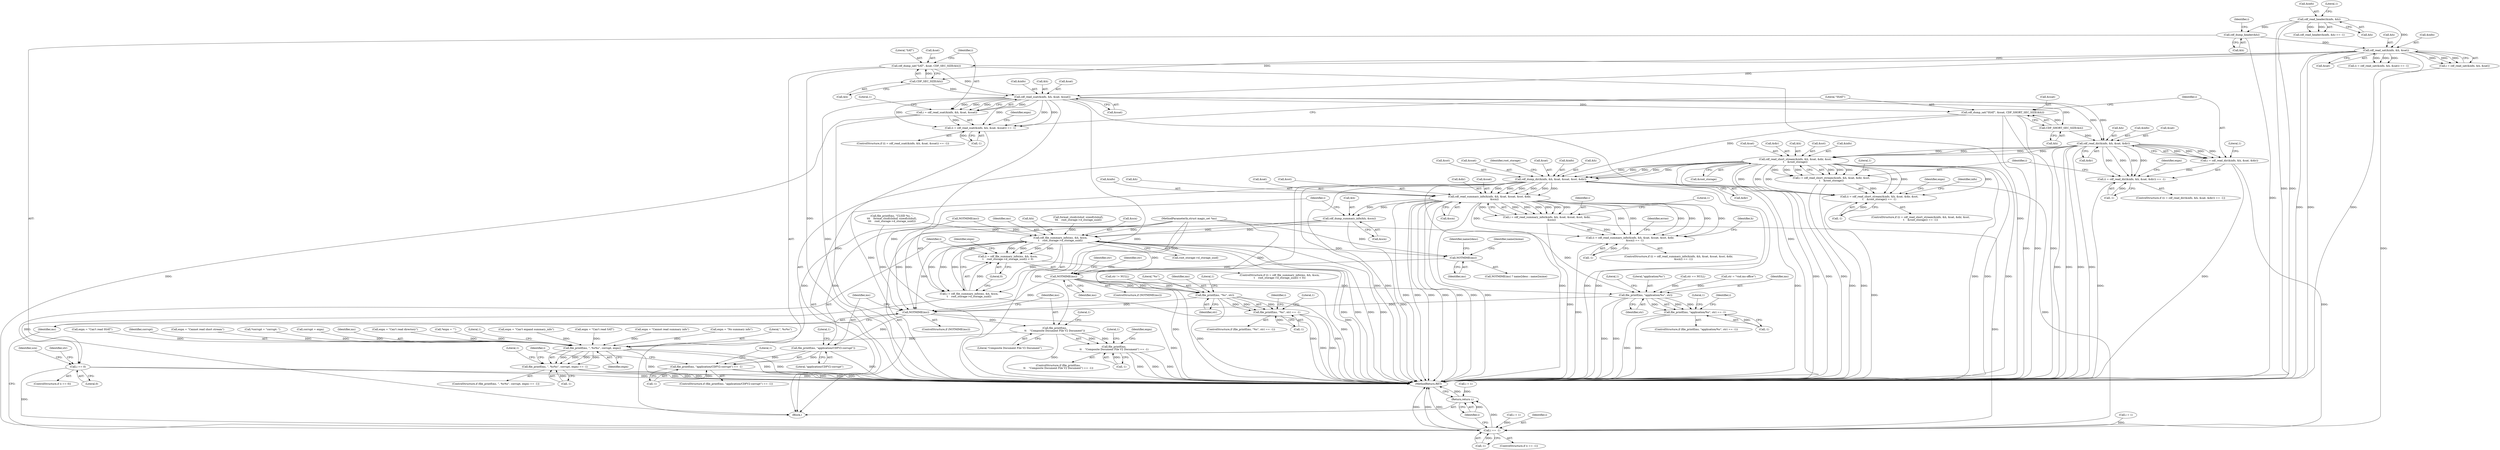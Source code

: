 digraph "0_file_6d209c1c489457397a5763bca4b28e43aac90391_2@API" {
"1000188" [label="(Call,cdf_read_ssat(&info, &h, &sat, &ssat))"];
"1000163" [label="(Call,cdf_read_sat(&info, &h, &sat))"];
"1000147" [label="(Call,cdf_read_header(&info, &h))"];
"1000156" [label="(Call,cdf_dump_header(&h))"];
"1000181" [label="(Call,CDF_SEC_SIZE(&h))"];
"1000177" [label="(Call,cdf_dump_sat(\"SAT\", &sat, CDF_SEC_SIZE(&h)))"];
"1000185" [label="(Call,(i = cdf_read_ssat(&info, &h, &sat, &ssat)) == -1)"];
"1000186" [label="(Call,i = cdf_read_ssat(&info, &h, &sat, &ssat))"];
"1000495" [label="(Call,i == -1)"];
"1000544" [label="(Return,return i;)"];
"1000204" [label="(Call,cdf_dump_sat(\"SSAT\", &ssat, CDF_SHORT_SEC_SIZE(&h)))"];
"1000256" [label="(Call,cdf_dump_dir(&info, &h, &sat, &ssat, &sst, &dir))"];
"1000298" [label="(Call,cdf_read_summary_info(&info, &h, &sat, &ssat, &sst, &dir,\n            &scn))"];
"1000295" [label="(Call,(i = cdf_read_summary_info(&info, &h, &sat, &ssat, &sst, &dir,\n            &scn)) == -1)"];
"1000296" [label="(Call,i = cdf_read_summary_info(&info, &h, &sat, &ssat, &sst, &dir,\n            &scn))"];
"1000333" [label="(Call,cdf_dump_summary_info(&h, &scn))"];
"1000342" [label="(Call,cdf_file_summary_info(ms, &h, &scn,\n\t    root_storage->d_storage_uuid))"];
"1000339" [label="(Call,(i = cdf_file_summary_info(ms, &h, &scn,\n\t    root_storage->d_storage_uuid)) < 0)"];
"1000340" [label="(Call,i = cdf_file_summary_info(ms, &h, &scn,\n\t    root_storage->d_storage_uuid))"];
"1000356" [label="(Call,i == 0)"];
"1000419" [label="(Call,NOTMIME(ms))"];
"1000424" [label="(Call,NOTMIME(ms))"];
"1000434" [label="(Call,file_printf(ms, \"%s\", str))"];
"1000433" [label="(Call,file_printf(ms, \"%s\", str) == -1)"];
"1000501" [label="(Call,NOTMIME(ms))"];
"1000506" [label="(Call,file_printf(ms,\n\t\t    \"Composite Document File V2 Document\"))"];
"1000505" [label="(Call,file_printf(ms,\n\t\t    \"Composite Document File V2 Document\") == -1)"];
"1000519" [label="(Call,file_printf(ms, \", %s%s\", corrupt, expn))"];
"1000518" [label="(Call,file_printf(ms, \", %s%s\", corrupt, expn) == -1)"];
"1000533" [label="(Call,file_printf(ms, \"application/CDFV2-corrupt\"))"];
"1000532" [label="(Call,file_printf(ms, \"application/CDFV2-corrupt\") == -1)"];
"1000457" [label="(Call,file_printf(ms, \"application/%s\", str))"];
"1000456" [label="(Call,file_printf(ms, \"application/%s\", str) == -1)"];
"1000208" [label="(Call,CDF_SHORT_SEC_SIZE(&h))"];
"1000215" [label="(Call,cdf_read_dir(&info, &h, &sat, &dir))"];
"1000212" [label="(Call,(i = cdf_read_dir(&info, &h, &sat, &dir)) == -1)"];
"1000213" [label="(Call,i = cdf_read_dir(&info, &h, &sat, &dir))"];
"1000236" [label="(Call,cdf_read_short_stream(&info, &h, &sat, &dir, &sst,\n\t    &root_storage))"];
"1000233" [label="(Call,(i = cdf_read_short_stream(&info, &h, &sat, &dir, &sst,\n\t    &root_storage)) == -1)"];
"1000234" [label="(Call,i = cdf_read_short_stream(&info, &h, &sat, &dir, &sst,\n\t    &root_storage))"];
"1000206" [label="(Call,&ssat)"];
"1000516" [label="(Identifier,expn)"];
"1000506" [label="(Call,file_printf(ms,\n\t\t    \"Composite Document File V2 Document\"))"];
"1000357" [label="(Identifier,i)"];
"1000422" [label="(Identifier,name2mime)"];
"1000425" [label="(Identifier,ms)"];
"1000173" [label="(Call,expn = \"Can't read SAT\")"];
"1000177" [label="(Call,cdf_dump_sat(\"SAT\", &sat, CDF_SEC_SIZE(&h)))"];
"1000504" [label="(ControlStructure,if (file_printf(ms,\n\t\t    \"Composite Document File V2 Document\") == -1))"];
"1000329" [label="(Call,expn = \"Cannot read summary info\")"];
"1000444" [label="(Identifier,i)"];
"1000456" [label="(Call,file_printf(ms, \"application/%s\", str) == -1)"];
"1000256" [label="(Call,cdf_dump_dir(&info, &h, &sat, &ssat, &sst, &dir))"];
"1000466" [label="(Call,i = 1)"];
"1000257" [label="(Call,&info)"];
"1000228" [label="(Identifier,expn)"];
"1000279" [label="(Call,file_printf(ms, \"CLSID %s, \",\n\t\t\t    format_clsid(clsbuf, sizeof(clsbuf),\n\t\t\t    root_storage->d_storage_uuid)))"];
"1000534" [label="(Identifier,ms)"];
"1000235" [label="(Identifier,i)"];
"1000313" [label="(Call,-1)"];
"1000220" [label="(Call,&sat)"];
"1000507" [label="(Identifier,ms)"];
"1000467" [label="(Identifier,i)"];
"1000184" [label="(ControlStructure,if ((i = cdf_read_ssat(&info, &h, &sat, &ssat)) == -1))"];
"1000213" [label="(Call,i = cdf_read_dir(&info, &h, &sat, &dir))"];
"1000428" [label="(Call,str != NULL)"];
"1000419" [label="(Call,NOTMIME(ms))"];
"1000305" [label="(Call,&ssat)"];
"1000147" [label="(Call,cdf_read_header(&info, &h))"];
"1000335" [label="(Identifier,h)"];
"1000188" [label="(Call,cdf_read_ssat(&info, &h, &sat, &ssat))"];
"1000421" [label="(Identifier,name2desc)"];
"1000528" [label="(Literal,1)"];
"1000239" [label="(Call,&h)"];
"1000433" [label="(Call,file_printf(ms, \"%s\", str) == -1)"];
"1000324" [label="(Call,expn = \"No summary info\")"];
"1000148" [label="(Call,&info)"];
"1000541" [label="(Call,i = 1)"];
"1000205" [label="(Literal,\"SSAT\")"];
"1000311" [label="(Call,&scn)"];
"1000208" [label="(Call,CDF_SHORT_SEC_SIZE(&h))"];
"1000299" [label="(Call,&info)"];
"1000536" [label="(Call,-1)"];
"1000535" [label="(Literal,\"application/CDFV2-corrupt\")"];
"1000214" [label="(Identifier,i)"];
"1000301" [label="(Call,&h)"];
"1000303" [label="(Call,&sat)"];
"1000340" [label="(Call,i = cdf_file_summary_info(ms, &h, &scn,\n\t    root_storage->d_storage_uuid))"];
"1000164" [label="(Call,&info)"];
"1000218" [label="(Call,&h)"];
"1000193" [label="(Call,&sat)"];
"1000432" [label="(ControlStructure,if (file_printf(ms, \"%s\", str) == -1))"];
"1000297" [label="(Identifier,i)"];
"1000450" [label="(Identifier,str)"];
"1000156" [label="(Call,cdf_dump_header(&h))"];
"1000519" [label="(Call,file_printf(ms, \", %s%s\", corrupt, expn))"];
"1000259" [label="(Call,&h)"];
"1000544" [label="(Return,return i;)"];
"1000204" [label="(Call,cdf_dump_sat(\"SSAT\", &ssat, CDF_SHORT_SEC_SIZE(&h)))"];
"1000236" [label="(Call,cdf_read_short_stream(&info, &h, &sat, &dir, &sst,\n\t    &root_storage))"];
"1000336" [label="(Call,&scn)"];
"1000523" [label="(Identifier,expn)"];
"1000314" [label="(Literal,1)"];
"1000517" [label="(ControlStructure,if (file_printf(ms, \", %s%s\", corrupt, expn) == -1))"];
"1000348" [label="(Call,root_storage->d_storage_uuid)"];
"1000540" [label="(Literal,1)"];
"1000510" [label="(Literal,1)"];
"1000531" [label="(ControlStructure,if (file_printf(ms, \"application/CDFV2-corrupt\") == -1))"];
"1000461" [label="(Call,-1)"];
"1000211" [label="(ControlStructure,if ((i = cdf_read_dir(&info, &h, &sat, &dir)) == -1))"];
"1000418" [label="(Call,NOTMIME(ms) ? name2desc : name2mime)"];
"1000250" [label="(Literal,1)"];
"1000168" [label="(Call,&sat)"];
"1000495" [label="(Call,i == -1)"];
"1000245" [label="(Call,&sst)"];
"1000513" [label="(Literal,1)"];
"1000459" [label="(Literal,\"application/%s\")"];
"1000449" [label="(Call,str == NULL)"];
"1000179" [label="(Call,&sat)"];
"1000296" [label="(Call,i = cdf_read_summary_info(&info, &h, &sat, &ssat, &sst, &dir,\n            &scn))"];
"1000343" [label="(Identifier,ms)"];
"1000265" [label="(Call,&sst)"];
"1000521" [label="(Literal,\", %s%s\")"];
"1000195" [label="(Call,&ssat)"];
"1000496" [label="(Identifier,i)"];
"1000457" [label="(Call,file_printf(ms, \"application/%s\", str))"];
"1000452" [label="(Call,str = \"vnd.ms-office\")"];
"1000497" [label="(Call,-1)"];
"1000545" [label="(Identifier,i)"];
"1000307" [label="(Call,&sst)"];
"1000309" [label="(Call,&dir)"];
"1000182" [label="(Call,&h)"];
"1000258" [label="(Identifier,info)"];
"1000344" [label="(Call,&h)"];
"1000502" [label="(Identifier,ms)"];
"1000508" [label="(Literal,\"Composite Document File V2 Document\")"];
"1000436" [label="(Literal,\"%s\")"];
"1000533" [label="(Call,file_printf(ms, \"application/CDFV2-corrupt\"))"];
"1000532" [label="(Call,file_printf(ms, \"application/CDFV2-corrupt\") == -1)"];
"1000435" [label="(Identifier,ms)"];
"1000442" [label="(Literal,1)"];
"1000546" [label="(MethodReturn,RET)"];
"1000443" [label="(Call,i = 1)"];
"1000222" [label="(Call,&dir)"];
"1000225" [label="(Literal,1)"];
"1000232" [label="(ControlStructure,if ((i = cdf_read_short_stream(&info, &h, &sat, &dir, &sst,\n\t    &root_storage)) == -1))"];
"1000187" [label="(Identifier,i)"];
"1000439" [label="(Literal,1)"];
"1000263" [label="(Call,&ssat)"];
"1000460" [label="(Identifier,str)"];
"1000267" [label="(Call,&dir)"];
"1000524" [label="(Call,-1)"];
"1000270" [label="(Identifier,root_storage)"];
"1000160" [label="(Call,(i = cdf_read_sat(&info, &h, &sat)) == -1)"];
"1000224" [label="(Call,-1)"];
"1000189" [label="(Call,&info)"];
"1000185" [label="(Call,(i = cdf_read_ssat(&info, &h, &sat, &ssat)) == -1)"];
"1000247" [label="(Call,&root_storage)"];
"1000200" [label="(Call,expn = \"Can't read SSAT\")"];
"1000358" [label="(Literal,0)"];
"1000161" [label="(Call,i = cdf_read_sat(&info, &h, &sat))"];
"1000341" [label="(Identifier,i)"];
"1000501" [label="(Call,NOTMIME(ms))"];
"1000166" [label="(Call,&h)"];
"1000261" [label="(Call,&sat)"];
"1000424" [label="(Call,NOTMIME(ms))"];
"1000298" [label="(Call,cdf_read_summary_info(&info, &h, &sat, &ssat, &sst, &dir,\n            &scn))"];
"1000438" [label="(Call,-1)"];
"1000362" [label="(Identifier,str)"];
"1000522" [label="(Identifier,corrupt)"];
"1000494" [label="(ControlStructure,if (i == -1))"];
"1000282" [label="(Call,format_clsid(clsbuf, sizeof(clsbuf),\n\t\t\t    root_storage->d_storage_uuid))"];
"1000191" [label="(Call,&h)"];
"1000252" [label="(Call,expn = \"Cannot read short stream\")"];
"1000458" [label="(Identifier,ms)"];
"1000153" [label="(Literal,1)"];
"1000518" [label="(Call,file_printf(ms, \", %s%s\", corrupt, expn) == -1)"];
"1000186" [label="(Call,i = cdf_read_ssat(&info, &h, &sat, &ssat))"];
"1000542" [label="(Identifier,i)"];
"1000462" [label="(Literal,1)"];
"1000509" [label="(Call,-1)"];
"1000355" [label="(ControlStructure,if (i == 0))"];
"1000465" [label="(Literal,1)"];
"1000353" [label="(Identifier,expn)"];
"1000294" [label="(ControlStructure,if ((i = cdf_read_summary_info(&info, &h, &sat, &ssat, &sst, &dir,\n            &scn)) == -1))"];
"1000146" [label="(Call,cdf_read_header(&info, &h) == -1)"];
"1000163" [label="(Call,cdf_read_sat(&info, &h, &sat))"];
"1000119" [label="(Call,*corrupt = \"corrupt: \")"];
"1000321" [label="(Call,corrupt = expn)"];
"1000429" [label="(Identifier,str)"];
"1000233" [label="(Call,(i = cdf_read_short_stream(&info, &h, &sat, &dir, &sst,\n\t    &root_storage)) == -1)"];
"1000198" [label="(Literal,1)"];
"1000338" [label="(ControlStructure,if ((i = cdf_file_summary_info(ms, &h, &scn,\n\t    root_storage->d_storage_uuid)) < 0))"];
"1000216" [label="(Call,&info)"];
"1000237" [label="(Call,&info)"];
"1000333" [label="(Call,cdf_dump_summary_info(&h, &scn))"];
"1000423" [label="(ControlStructure,if (NOTMIME(ms)))"];
"1000209" [label="(Call,&h)"];
"1000212" [label="(Call,(i = cdf_read_dir(&info, &h, &sat, &dir)) == -1)"];
"1000356" [label="(Call,i == 0)"];
"1000437" [label="(Identifier,str)"];
"1000197" [label="(Call,-1)"];
"1000215" [label="(Call,cdf_read_dir(&info, &h, &sat, &dir))"];
"1000234" [label="(Call,i = cdf_read_short_stream(&info, &h, &sat, &dir, &sst,\n\t    &root_storage))"];
"1000537" [label="(Literal,1)"];
"1000520" [label="(Identifier,ms)"];
"1000342" [label="(Call,cdf_file_summary_info(ms, &h, &scn,\n\t    root_storage->d_storage_uuid))"];
"1000181" [label="(Call,CDF_SEC_SIZE(&h))"];
"1000241" [label="(Call,&sat)"];
"1000346" [label="(Call,&scn)"];
"1000150" [label="(Call,&h)"];
"1000101" [label="(MethodParameterIn,struct magic_set *ms)"];
"1000243" [label="(Call,&dir)"];
"1000339" [label="(Call,(i = cdf_file_summary_info(ms, &h, &scn,\n\t    root_storage->d_storage_uuid)) < 0)"];
"1000105" [label="(Block,)"];
"1000434" [label="(Call,file_printf(ms, \"%s\", str))"];
"1000227" [label="(Call,expn = \"Can't read directory\")"];
"1000351" [label="(Literal,0)"];
"1000162" [label="(Identifier,i)"];
"1000201" [label="(Identifier,expn)"];
"1000295" [label="(Call,(i = cdf_read_summary_info(&info, &h, &sat, &ssat, &sst, &dir,\n            &scn)) == -1)"];
"1000505" [label="(Call,file_printf(ms,\n\t\t    \"Composite Document File V2 Document\") == -1)"];
"1000500" [label="(ControlStructure,if (NOTMIME(ms)))"];
"1000253" [label="(Identifier,expn)"];
"1000471" [label="(Identifier,scn)"];
"1000178" [label="(Literal,\"SAT\")"];
"1000318" [label="(Identifier,errno)"];
"1000273" [label="(Call,NOTMIME(ms))"];
"1000420" [label="(Identifier,ms)"];
"1000115" [label="(Call,*expn = \"\")"];
"1000525" [label="(Literal,1)"];
"1000455" [label="(ControlStructure,if (file_printf(ms, \"application/%s\", str) == -1))"];
"1000157" [label="(Call,&h)"];
"1000352" [label="(Call,expn = \"Can't expand summary_info\")"];
"1000334" [label="(Call,&h)"];
"1000249" [label="(Call,-1)"];
"1000188" -> "1000186"  [label="AST: "];
"1000188" -> "1000195"  [label="CFG: "];
"1000189" -> "1000188"  [label="AST: "];
"1000191" -> "1000188"  [label="AST: "];
"1000193" -> "1000188"  [label="AST: "];
"1000195" -> "1000188"  [label="AST: "];
"1000186" -> "1000188"  [label="CFG: "];
"1000188" -> "1000546"  [label="DDG: "];
"1000188" -> "1000546"  [label="DDG: "];
"1000188" -> "1000546"  [label="DDG: "];
"1000188" -> "1000546"  [label="DDG: "];
"1000188" -> "1000185"  [label="DDG: "];
"1000188" -> "1000185"  [label="DDG: "];
"1000188" -> "1000185"  [label="DDG: "];
"1000188" -> "1000185"  [label="DDG: "];
"1000188" -> "1000186"  [label="DDG: "];
"1000188" -> "1000186"  [label="DDG: "];
"1000188" -> "1000186"  [label="DDG: "];
"1000188" -> "1000186"  [label="DDG: "];
"1000163" -> "1000188"  [label="DDG: "];
"1000181" -> "1000188"  [label="DDG: "];
"1000177" -> "1000188"  [label="DDG: "];
"1000188" -> "1000204"  [label="DDG: "];
"1000188" -> "1000208"  [label="DDG: "];
"1000188" -> "1000215"  [label="DDG: "];
"1000188" -> "1000215"  [label="DDG: "];
"1000163" -> "1000161"  [label="AST: "];
"1000163" -> "1000168"  [label="CFG: "];
"1000164" -> "1000163"  [label="AST: "];
"1000166" -> "1000163"  [label="AST: "];
"1000168" -> "1000163"  [label="AST: "];
"1000161" -> "1000163"  [label="CFG: "];
"1000163" -> "1000546"  [label="DDG: "];
"1000163" -> "1000546"  [label="DDG: "];
"1000163" -> "1000546"  [label="DDG: "];
"1000163" -> "1000160"  [label="DDG: "];
"1000163" -> "1000160"  [label="DDG: "];
"1000163" -> "1000160"  [label="DDG: "];
"1000163" -> "1000161"  [label="DDG: "];
"1000163" -> "1000161"  [label="DDG: "];
"1000163" -> "1000161"  [label="DDG: "];
"1000147" -> "1000163"  [label="DDG: "];
"1000156" -> "1000163"  [label="DDG: "];
"1000163" -> "1000177"  [label="DDG: "];
"1000163" -> "1000181"  [label="DDG: "];
"1000147" -> "1000146"  [label="AST: "];
"1000147" -> "1000150"  [label="CFG: "];
"1000148" -> "1000147"  [label="AST: "];
"1000150" -> "1000147"  [label="AST: "];
"1000153" -> "1000147"  [label="CFG: "];
"1000147" -> "1000546"  [label="DDG: "];
"1000147" -> "1000546"  [label="DDG: "];
"1000147" -> "1000146"  [label="DDG: "];
"1000147" -> "1000146"  [label="DDG: "];
"1000147" -> "1000156"  [label="DDG: "];
"1000156" -> "1000105"  [label="AST: "];
"1000156" -> "1000157"  [label="CFG: "];
"1000157" -> "1000156"  [label="AST: "];
"1000162" -> "1000156"  [label="CFG: "];
"1000156" -> "1000546"  [label="DDG: "];
"1000181" -> "1000177"  [label="AST: "];
"1000181" -> "1000182"  [label="CFG: "];
"1000182" -> "1000181"  [label="AST: "];
"1000177" -> "1000181"  [label="CFG: "];
"1000181" -> "1000177"  [label="DDG: "];
"1000177" -> "1000105"  [label="AST: "];
"1000178" -> "1000177"  [label="AST: "];
"1000179" -> "1000177"  [label="AST: "];
"1000187" -> "1000177"  [label="CFG: "];
"1000177" -> "1000546"  [label="DDG: "];
"1000177" -> "1000546"  [label="DDG: "];
"1000185" -> "1000184"  [label="AST: "];
"1000185" -> "1000197"  [label="CFG: "];
"1000186" -> "1000185"  [label="AST: "];
"1000197" -> "1000185"  [label="AST: "];
"1000201" -> "1000185"  [label="CFG: "];
"1000205" -> "1000185"  [label="CFG: "];
"1000185" -> "1000546"  [label="DDG: "];
"1000186" -> "1000185"  [label="DDG: "];
"1000197" -> "1000185"  [label="DDG: "];
"1000187" -> "1000186"  [label="AST: "];
"1000198" -> "1000186"  [label="CFG: "];
"1000186" -> "1000546"  [label="DDG: "];
"1000186" -> "1000495"  [label="DDG: "];
"1000495" -> "1000494"  [label="AST: "];
"1000495" -> "1000497"  [label="CFG: "];
"1000496" -> "1000495"  [label="AST: "];
"1000497" -> "1000495"  [label="AST: "];
"1000502" -> "1000495"  [label="CFG: "];
"1000545" -> "1000495"  [label="CFG: "];
"1000495" -> "1000546"  [label="DDG: "];
"1000495" -> "1000546"  [label="DDG: "];
"1000495" -> "1000546"  [label="DDG: "];
"1000234" -> "1000495"  [label="DDG: "];
"1000356" -> "1000495"  [label="DDG: "];
"1000213" -> "1000495"  [label="DDG: "];
"1000466" -> "1000495"  [label="DDG: "];
"1000296" -> "1000495"  [label="DDG: "];
"1000161" -> "1000495"  [label="DDG: "];
"1000443" -> "1000495"  [label="DDG: "];
"1000497" -> "1000495"  [label="DDG: "];
"1000495" -> "1000544"  [label="DDG: "];
"1000544" -> "1000105"  [label="AST: "];
"1000544" -> "1000545"  [label="CFG: "];
"1000545" -> "1000544"  [label="AST: "];
"1000546" -> "1000544"  [label="CFG: "];
"1000544" -> "1000546"  [label="DDG: "];
"1000545" -> "1000544"  [label="DDG: "];
"1000541" -> "1000544"  [label="DDG: "];
"1000204" -> "1000105"  [label="AST: "];
"1000204" -> "1000208"  [label="CFG: "];
"1000205" -> "1000204"  [label="AST: "];
"1000206" -> "1000204"  [label="AST: "];
"1000208" -> "1000204"  [label="AST: "];
"1000214" -> "1000204"  [label="CFG: "];
"1000204" -> "1000546"  [label="DDG: "];
"1000204" -> "1000546"  [label="DDG: "];
"1000204" -> "1000546"  [label="DDG: "];
"1000208" -> "1000204"  [label="DDG: "];
"1000204" -> "1000256"  [label="DDG: "];
"1000256" -> "1000105"  [label="AST: "];
"1000256" -> "1000267"  [label="CFG: "];
"1000257" -> "1000256"  [label="AST: "];
"1000259" -> "1000256"  [label="AST: "];
"1000261" -> "1000256"  [label="AST: "];
"1000263" -> "1000256"  [label="AST: "];
"1000265" -> "1000256"  [label="AST: "];
"1000267" -> "1000256"  [label="AST: "];
"1000270" -> "1000256"  [label="CFG: "];
"1000256" -> "1000546"  [label="DDG: "];
"1000256" -> "1000546"  [label="DDG: "];
"1000256" -> "1000546"  [label="DDG: "];
"1000256" -> "1000546"  [label="DDG: "];
"1000256" -> "1000546"  [label="DDG: "];
"1000256" -> "1000546"  [label="DDG: "];
"1000256" -> "1000546"  [label="DDG: "];
"1000236" -> "1000256"  [label="DDG: "];
"1000236" -> "1000256"  [label="DDG: "];
"1000236" -> "1000256"  [label="DDG: "];
"1000236" -> "1000256"  [label="DDG: "];
"1000236" -> "1000256"  [label="DDG: "];
"1000256" -> "1000298"  [label="DDG: "];
"1000256" -> "1000298"  [label="DDG: "];
"1000256" -> "1000298"  [label="DDG: "];
"1000256" -> "1000298"  [label="DDG: "];
"1000256" -> "1000298"  [label="DDG: "];
"1000256" -> "1000298"  [label="DDG: "];
"1000298" -> "1000296"  [label="AST: "];
"1000298" -> "1000311"  [label="CFG: "];
"1000299" -> "1000298"  [label="AST: "];
"1000301" -> "1000298"  [label="AST: "];
"1000303" -> "1000298"  [label="AST: "];
"1000305" -> "1000298"  [label="AST: "];
"1000307" -> "1000298"  [label="AST: "];
"1000309" -> "1000298"  [label="AST: "];
"1000311" -> "1000298"  [label="AST: "];
"1000296" -> "1000298"  [label="CFG: "];
"1000298" -> "1000546"  [label="DDG: "];
"1000298" -> "1000546"  [label="DDG: "];
"1000298" -> "1000546"  [label="DDG: "];
"1000298" -> "1000546"  [label="DDG: "];
"1000298" -> "1000546"  [label="DDG: "];
"1000298" -> "1000546"  [label="DDG: "];
"1000298" -> "1000546"  [label="DDG: "];
"1000298" -> "1000295"  [label="DDG: "];
"1000298" -> "1000295"  [label="DDG: "];
"1000298" -> "1000295"  [label="DDG: "];
"1000298" -> "1000295"  [label="DDG: "];
"1000298" -> "1000295"  [label="DDG: "];
"1000298" -> "1000295"  [label="DDG: "];
"1000298" -> "1000295"  [label="DDG: "];
"1000298" -> "1000296"  [label="DDG: "];
"1000298" -> "1000296"  [label="DDG: "];
"1000298" -> "1000296"  [label="DDG: "];
"1000298" -> "1000296"  [label="DDG: "];
"1000298" -> "1000296"  [label="DDG: "];
"1000298" -> "1000296"  [label="DDG: "];
"1000298" -> "1000296"  [label="DDG: "];
"1000298" -> "1000333"  [label="DDG: "];
"1000298" -> "1000333"  [label="DDG: "];
"1000295" -> "1000294"  [label="AST: "];
"1000295" -> "1000313"  [label="CFG: "];
"1000296" -> "1000295"  [label="AST: "];
"1000313" -> "1000295"  [label="AST: "];
"1000318" -> "1000295"  [label="CFG: "];
"1000335" -> "1000295"  [label="CFG: "];
"1000295" -> "1000546"  [label="DDG: "];
"1000296" -> "1000295"  [label="DDG: "];
"1000313" -> "1000295"  [label="DDG: "];
"1000297" -> "1000296"  [label="AST: "];
"1000314" -> "1000296"  [label="CFG: "];
"1000296" -> "1000546"  [label="DDG: "];
"1000333" -> "1000105"  [label="AST: "];
"1000333" -> "1000336"  [label="CFG: "];
"1000334" -> "1000333"  [label="AST: "];
"1000336" -> "1000333"  [label="AST: "];
"1000341" -> "1000333"  [label="CFG: "];
"1000333" -> "1000546"  [label="DDG: "];
"1000333" -> "1000342"  [label="DDG: "];
"1000333" -> "1000342"  [label="DDG: "];
"1000342" -> "1000340"  [label="AST: "];
"1000342" -> "1000348"  [label="CFG: "];
"1000343" -> "1000342"  [label="AST: "];
"1000344" -> "1000342"  [label="AST: "];
"1000346" -> "1000342"  [label="AST: "];
"1000348" -> "1000342"  [label="AST: "];
"1000340" -> "1000342"  [label="CFG: "];
"1000342" -> "1000546"  [label="DDG: "];
"1000342" -> "1000546"  [label="DDG: "];
"1000342" -> "1000546"  [label="DDG: "];
"1000342" -> "1000546"  [label="DDG: "];
"1000342" -> "1000339"  [label="DDG: "];
"1000342" -> "1000339"  [label="DDG: "];
"1000342" -> "1000339"  [label="DDG: "];
"1000342" -> "1000339"  [label="DDG: "];
"1000342" -> "1000340"  [label="DDG: "];
"1000342" -> "1000340"  [label="DDG: "];
"1000342" -> "1000340"  [label="DDG: "];
"1000342" -> "1000340"  [label="DDG: "];
"1000279" -> "1000342"  [label="DDG: "];
"1000273" -> "1000342"  [label="DDG: "];
"1000101" -> "1000342"  [label="DDG: "];
"1000282" -> "1000342"  [label="DDG: "];
"1000342" -> "1000419"  [label="DDG: "];
"1000342" -> "1000424"  [label="DDG: "];
"1000342" -> "1000501"  [label="DDG: "];
"1000339" -> "1000338"  [label="AST: "];
"1000339" -> "1000351"  [label="CFG: "];
"1000340" -> "1000339"  [label="AST: "];
"1000351" -> "1000339"  [label="AST: "];
"1000353" -> "1000339"  [label="CFG: "];
"1000357" -> "1000339"  [label="CFG: "];
"1000339" -> "1000546"  [label="DDG: "];
"1000340" -> "1000339"  [label="DDG: "];
"1000341" -> "1000340"  [label="AST: "];
"1000351" -> "1000340"  [label="CFG: "];
"1000340" -> "1000546"  [label="DDG: "];
"1000340" -> "1000356"  [label="DDG: "];
"1000356" -> "1000355"  [label="AST: "];
"1000356" -> "1000358"  [label="CFG: "];
"1000357" -> "1000356"  [label="AST: "];
"1000358" -> "1000356"  [label="AST: "];
"1000362" -> "1000356"  [label="CFG: "];
"1000471" -> "1000356"  [label="CFG: "];
"1000356" -> "1000546"  [label="DDG: "];
"1000356" -> "1000546"  [label="DDG: "];
"1000419" -> "1000418"  [label="AST: "];
"1000419" -> "1000420"  [label="CFG: "];
"1000420" -> "1000419"  [label="AST: "];
"1000421" -> "1000419"  [label="CFG: "];
"1000422" -> "1000419"  [label="CFG: "];
"1000101" -> "1000419"  [label="DDG: "];
"1000419" -> "1000424"  [label="DDG: "];
"1000424" -> "1000423"  [label="AST: "];
"1000424" -> "1000425"  [label="CFG: "];
"1000425" -> "1000424"  [label="AST: "];
"1000429" -> "1000424"  [label="CFG: "];
"1000450" -> "1000424"  [label="CFG: "];
"1000424" -> "1000546"  [label="DDG: "];
"1000424" -> "1000546"  [label="DDG: "];
"1000101" -> "1000424"  [label="DDG: "];
"1000424" -> "1000434"  [label="DDG: "];
"1000424" -> "1000457"  [label="DDG: "];
"1000424" -> "1000501"  [label="DDG: "];
"1000434" -> "1000433"  [label="AST: "];
"1000434" -> "1000437"  [label="CFG: "];
"1000435" -> "1000434"  [label="AST: "];
"1000436" -> "1000434"  [label="AST: "];
"1000437" -> "1000434"  [label="AST: "];
"1000439" -> "1000434"  [label="CFG: "];
"1000434" -> "1000546"  [label="DDG: "];
"1000434" -> "1000546"  [label="DDG: "];
"1000434" -> "1000433"  [label="DDG: "];
"1000434" -> "1000433"  [label="DDG: "];
"1000434" -> "1000433"  [label="DDG: "];
"1000101" -> "1000434"  [label="DDG: "];
"1000428" -> "1000434"  [label="DDG: "];
"1000434" -> "1000501"  [label="DDG: "];
"1000433" -> "1000432"  [label="AST: "];
"1000433" -> "1000438"  [label="CFG: "];
"1000438" -> "1000433"  [label="AST: "];
"1000442" -> "1000433"  [label="CFG: "];
"1000444" -> "1000433"  [label="CFG: "];
"1000433" -> "1000546"  [label="DDG: "];
"1000433" -> "1000546"  [label="DDG: "];
"1000438" -> "1000433"  [label="DDG: "];
"1000501" -> "1000500"  [label="AST: "];
"1000501" -> "1000502"  [label="CFG: "];
"1000502" -> "1000501"  [label="AST: "];
"1000507" -> "1000501"  [label="CFG: "];
"1000534" -> "1000501"  [label="CFG: "];
"1000501" -> "1000546"  [label="DDG: "];
"1000273" -> "1000501"  [label="DDG: "];
"1000457" -> "1000501"  [label="DDG: "];
"1000279" -> "1000501"  [label="DDG: "];
"1000101" -> "1000501"  [label="DDG: "];
"1000501" -> "1000506"  [label="DDG: "];
"1000501" -> "1000533"  [label="DDG: "];
"1000506" -> "1000505"  [label="AST: "];
"1000506" -> "1000508"  [label="CFG: "];
"1000507" -> "1000506"  [label="AST: "];
"1000508" -> "1000506"  [label="AST: "];
"1000510" -> "1000506"  [label="CFG: "];
"1000506" -> "1000546"  [label="DDG: "];
"1000506" -> "1000505"  [label="DDG: "];
"1000506" -> "1000505"  [label="DDG: "];
"1000101" -> "1000506"  [label="DDG: "];
"1000506" -> "1000519"  [label="DDG: "];
"1000505" -> "1000504"  [label="AST: "];
"1000505" -> "1000509"  [label="CFG: "];
"1000509" -> "1000505"  [label="AST: "];
"1000513" -> "1000505"  [label="CFG: "];
"1000516" -> "1000505"  [label="CFG: "];
"1000505" -> "1000546"  [label="DDG: "];
"1000505" -> "1000546"  [label="DDG: "];
"1000505" -> "1000546"  [label="DDG: "];
"1000509" -> "1000505"  [label="DDG: "];
"1000519" -> "1000518"  [label="AST: "];
"1000519" -> "1000523"  [label="CFG: "];
"1000520" -> "1000519"  [label="AST: "];
"1000521" -> "1000519"  [label="AST: "];
"1000522" -> "1000519"  [label="AST: "];
"1000523" -> "1000519"  [label="AST: "];
"1000525" -> "1000519"  [label="CFG: "];
"1000519" -> "1000546"  [label="DDG: "];
"1000519" -> "1000546"  [label="DDG: "];
"1000519" -> "1000546"  [label="DDG: "];
"1000519" -> "1000518"  [label="DDG: "];
"1000519" -> "1000518"  [label="DDG: "];
"1000519" -> "1000518"  [label="DDG: "];
"1000519" -> "1000518"  [label="DDG: "];
"1000101" -> "1000519"  [label="DDG: "];
"1000321" -> "1000519"  [label="DDG: "];
"1000119" -> "1000519"  [label="DDG: "];
"1000200" -> "1000519"  [label="DDG: "];
"1000252" -> "1000519"  [label="DDG: "];
"1000227" -> "1000519"  [label="DDG: "];
"1000352" -> "1000519"  [label="DDG: "];
"1000329" -> "1000519"  [label="DDG: "];
"1000324" -> "1000519"  [label="DDG: "];
"1000115" -> "1000519"  [label="DDG: "];
"1000173" -> "1000519"  [label="DDG: "];
"1000518" -> "1000517"  [label="AST: "];
"1000518" -> "1000524"  [label="CFG: "];
"1000524" -> "1000518"  [label="AST: "];
"1000528" -> "1000518"  [label="CFG: "];
"1000542" -> "1000518"  [label="CFG: "];
"1000518" -> "1000546"  [label="DDG: "];
"1000518" -> "1000546"  [label="DDG: "];
"1000518" -> "1000546"  [label="DDG: "];
"1000524" -> "1000518"  [label="DDG: "];
"1000533" -> "1000532"  [label="AST: "];
"1000533" -> "1000535"  [label="CFG: "];
"1000534" -> "1000533"  [label="AST: "];
"1000535" -> "1000533"  [label="AST: "];
"1000537" -> "1000533"  [label="CFG: "];
"1000533" -> "1000546"  [label="DDG: "];
"1000533" -> "1000532"  [label="DDG: "];
"1000533" -> "1000532"  [label="DDG: "];
"1000101" -> "1000533"  [label="DDG: "];
"1000532" -> "1000531"  [label="AST: "];
"1000532" -> "1000536"  [label="CFG: "];
"1000536" -> "1000532"  [label="AST: "];
"1000540" -> "1000532"  [label="CFG: "];
"1000542" -> "1000532"  [label="CFG: "];
"1000532" -> "1000546"  [label="DDG: "];
"1000532" -> "1000546"  [label="DDG: "];
"1000532" -> "1000546"  [label="DDG: "];
"1000536" -> "1000532"  [label="DDG: "];
"1000457" -> "1000456"  [label="AST: "];
"1000457" -> "1000460"  [label="CFG: "];
"1000458" -> "1000457"  [label="AST: "];
"1000459" -> "1000457"  [label="AST: "];
"1000460" -> "1000457"  [label="AST: "];
"1000462" -> "1000457"  [label="CFG: "];
"1000457" -> "1000546"  [label="DDG: "];
"1000457" -> "1000546"  [label="DDG: "];
"1000457" -> "1000456"  [label="DDG: "];
"1000457" -> "1000456"  [label="DDG: "];
"1000457" -> "1000456"  [label="DDG: "];
"1000101" -> "1000457"  [label="DDG: "];
"1000449" -> "1000457"  [label="DDG: "];
"1000452" -> "1000457"  [label="DDG: "];
"1000456" -> "1000455"  [label="AST: "];
"1000456" -> "1000461"  [label="CFG: "];
"1000461" -> "1000456"  [label="AST: "];
"1000465" -> "1000456"  [label="CFG: "];
"1000467" -> "1000456"  [label="CFG: "];
"1000456" -> "1000546"  [label="DDG: "];
"1000456" -> "1000546"  [label="DDG: "];
"1000461" -> "1000456"  [label="DDG: "];
"1000208" -> "1000209"  [label="CFG: "];
"1000209" -> "1000208"  [label="AST: "];
"1000208" -> "1000215"  [label="DDG: "];
"1000215" -> "1000213"  [label="AST: "];
"1000215" -> "1000222"  [label="CFG: "];
"1000216" -> "1000215"  [label="AST: "];
"1000218" -> "1000215"  [label="AST: "];
"1000220" -> "1000215"  [label="AST: "];
"1000222" -> "1000215"  [label="AST: "];
"1000213" -> "1000215"  [label="CFG: "];
"1000215" -> "1000546"  [label="DDG: "];
"1000215" -> "1000546"  [label="DDG: "];
"1000215" -> "1000546"  [label="DDG: "];
"1000215" -> "1000546"  [label="DDG: "];
"1000215" -> "1000212"  [label="DDG: "];
"1000215" -> "1000212"  [label="DDG: "];
"1000215" -> "1000212"  [label="DDG: "];
"1000215" -> "1000212"  [label="DDG: "];
"1000215" -> "1000213"  [label="DDG: "];
"1000215" -> "1000213"  [label="DDG: "];
"1000215" -> "1000213"  [label="DDG: "];
"1000215" -> "1000213"  [label="DDG: "];
"1000215" -> "1000236"  [label="DDG: "];
"1000215" -> "1000236"  [label="DDG: "];
"1000215" -> "1000236"  [label="DDG: "];
"1000215" -> "1000236"  [label="DDG: "];
"1000212" -> "1000211"  [label="AST: "];
"1000212" -> "1000224"  [label="CFG: "];
"1000213" -> "1000212"  [label="AST: "];
"1000224" -> "1000212"  [label="AST: "];
"1000228" -> "1000212"  [label="CFG: "];
"1000235" -> "1000212"  [label="CFG: "];
"1000212" -> "1000546"  [label="DDG: "];
"1000213" -> "1000212"  [label="DDG: "];
"1000224" -> "1000212"  [label="DDG: "];
"1000214" -> "1000213"  [label="AST: "];
"1000225" -> "1000213"  [label="CFG: "];
"1000213" -> "1000546"  [label="DDG: "];
"1000236" -> "1000234"  [label="AST: "];
"1000236" -> "1000247"  [label="CFG: "];
"1000237" -> "1000236"  [label="AST: "];
"1000239" -> "1000236"  [label="AST: "];
"1000241" -> "1000236"  [label="AST: "];
"1000243" -> "1000236"  [label="AST: "];
"1000245" -> "1000236"  [label="AST: "];
"1000247" -> "1000236"  [label="AST: "];
"1000234" -> "1000236"  [label="CFG: "];
"1000236" -> "1000546"  [label="DDG: "];
"1000236" -> "1000546"  [label="DDG: "];
"1000236" -> "1000546"  [label="DDG: "];
"1000236" -> "1000546"  [label="DDG: "];
"1000236" -> "1000546"  [label="DDG: "];
"1000236" -> "1000546"  [label="DDG: "];
"1000236" -> "1000233"  [label="DDG: "];
"1000236" -> "1000233"  [label="DDG: "];
"1000236" -> "1000233"  [label="DDG: "];
"1000236" -> "1000233"  [label="DDG: "];
"1000236" -> "1000233"  [label="DDG: "];
"1000236" -> "1000233"  [label="DDG: "];
"1000236" -> "1000234"  [label="DDG: "];
"1000236" -> "1000234"  [label="DDG: "];
"1000236" -> "1000234"  [label="DDG: "];
"1000236" -> "1000234"  [label="DDG: "];
"1000236" -> "1000234"  [label="DDG: "];
"1000236" -> "1000234"  [label="DDG: "];
"1000233" -> "1000232"  [label="AST: "];
"1000233" -> "1000249"  [label="CFG: "];
"1000234" -> "1000233"  [label="AST: "];
"1000249" -> "1000233"  [label="AST: "];
"1000253" -> "1000233"  [label="CFG: "];
"1000258" -> "1000233"  [label="CFG: "];
"1000233" -> "1000546"  [label="DDG: "];
"1000234" -> "1000233"  [label="DDG: "];
"1000249" -> "1000233"  [label="DDG: "];
"1000235" -> "1000234"  [label="AST: "];
"1000250" -> "1000234"  [label="CFG: "];
"1000234" -> "1000546"  [label="DDG: "];
"1000234" -> "1000546"  [label="DDG: "];
}
